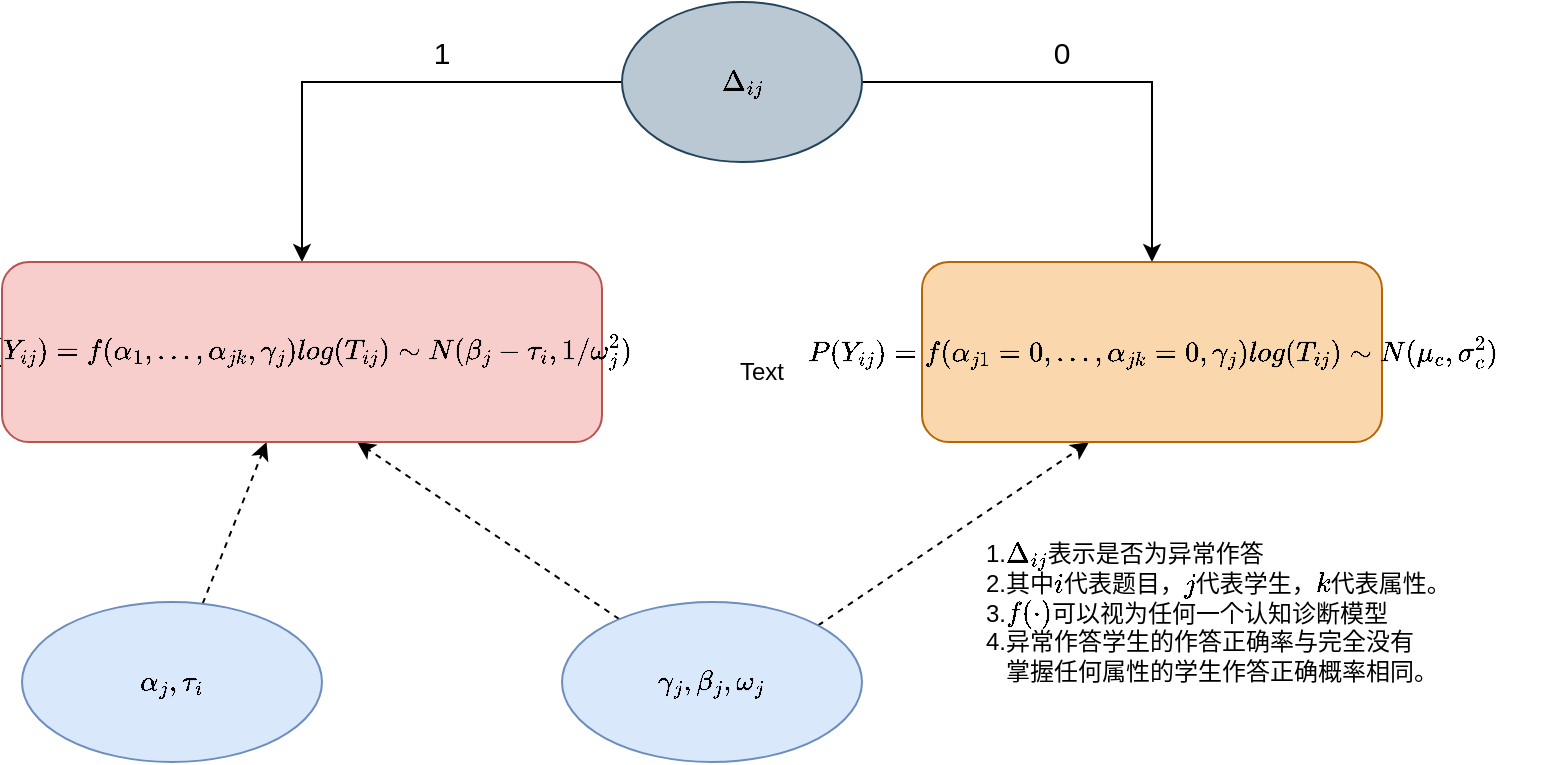 <mxfile version="15.7.3" type="github">
  <diagram id="B8IyKvxjue6BVCUxql87" name="Page-1">
    <mxGraphModel dx="813" dy="403" grid="1" gridSize="10" guides="1" tooltips="1" connect="1" arrows="1" fold="1" page="1" pageScale="1" pageWidth="827" pageHeight="1169" math="1" shadow="0">
      <root>
        <mxCell id="0" />
        <mxCell id="1" parent="0" />
        <mxCell id="0bdPtCRiRYGDzQt_RmV7-4" value="" style="edgeStyle=orthogonalEdgeStyle;rounded=0;orthogonalLoop=1;jettySize=auto;html=1;entryX=0.5;entryY=0;entryDx=0;entryDy=0;" edge="1" parent="1" source="0bdPtCRiRYGDzQt_RmV7-2" target="0bdPtCRiRYGDzQt_RmV7-24">
          <mxGeometry relative="1" as="geometry">
            <mxPoint x="620" y="170" as="targetPoint" />
          </mxGeometry>
        </mxCell>
        <mxCell id="0bdPtCRiRYGDzQt_RmV7-23" style="edgeStyle=orthogonalEdgeStyle;rounded=0;orthogonalLoop=1;jettySize=auto;html=1;entryX=0.5;entryY=0;entryDx=0;entryDy=0;fontSize=15;" edge="1" parent="1" source="0bdPtCRiRYGDzQt_RmV7-2" target="0bdPtCRiRYGDzQt_RmV7-17">
          <mxGeometry relative="1" as="geometry" />
        </mxCell>
        <mxCell id="0bdPtCRiRYGDzQt_RmV7-2" value="$$\Delta_{ij}$$" style="ellipse;whiteSpace=wrap;html=1;fillColor=#bac8d3;strokeColor=#23445d;" vertex="1" parent="1">
          <mxGeometry x="340" y="50" width="120" height="80" as="geometry" />
        </mxCell>
        <mxCell id="0bdPtCRiRYGDzQt_RmV7-10" style="rounded=0;orthogonalLoop=1;jettySize=auto;html=1;dashed=1;" edge="1" parent="1" source="0bdPtCRiRYGDzQt_RmV7-8" target="0bdPtCRiRYGDzQt_RmV7-17">
          <mxGeometry relative="1" as="geometry">
            <mxPoint x="143.211" y="397.807" as="targetPoint" />
          </mxGeometry>
        </mxCell>
        <mxCell id="0bdPtCRiRYGDzQt_RmV7-8" value="$$&lt;br&gt;\alpha_{j},\tau_i&amp;nbsp;&lt;br&gt;$$" style="ellipse;whiteSpace=wrap;html=1;fillColor=#dae8fc;strokeColor=#6c8ebf;" vertex="1" parent="1">
          <mxGeometry x="40" y="350" width="150" height="80" as="geometry" />
        </mxCell>
        <mxCell id="0bdPtCRiRYGDzQt_RmV7-12" style="edgeStyle=none;rounded=0;orthogonalLoop=1;jettySize=auto;html=1;dashed=1;entryX=0.592;entryY=1;entryDx=0;entryDy=0;entryPerimeter=0;" edge="1" parent="1" source="0bdPtCRiRYGDzQt_RmV7-11" target="0bdPtCRiRYGDzQt_RmV7-17">
          <mxGeometry relative="1" as="geometry">
            <mxPoint x="199.376" y="397.353" as="targetPoint" />
          </mxGeometry>
        </mxCell>
        <mxCell id="0bdPtCRiRYGDzQt_RmV7-27" style="rounded=0;orthogonalLoop=1;jettySize=auto;html=1;exitX=1;exitY=0;exitDx=0;exitDy=0;entryX=0.363;entryY=1.002;entryDx=0;entryDy=0;entryPerimeter=0;fontSize=15;dashed=1;" edge="1" parent="1" source="0bdPtCRiRYGDzQt_RmV7-11" target="0bdPtCRiRYGDzQt_RmV7-24">
          <mxGeometry relative="1" as="geometry" />
        </mxCell>
        <mxCell id="0bdPtCRiRYGDzQt_RmV7-11" value="$$\gamma_j,\beta_j,\omega_j$$" style="ellipse;whiteSpace=wrap;html=1;fillColor=#dae8fc;strokeColor=#6c8ebf;" vertex="1" parent="1">
          <mxGeometry x="310" y="350" width="150" height="80" as="geometry" />
        </mxCell>
        <mxCell id="0bdPtCRiRYGDzQt_RmV7-13" value="&lt;font style=&quot;font-size: 15px&quot;&gt;1&lt;/font&gt;" style="text;html=1;strokeColor=none;fillColor=none;align=center;verticalAlign=middle;whiteSpace=wrap;rounded=0;strokeWidth=0;" vertex="1" parent="1">
          <mxGeometry x="220" y="60" width="60" height="30" as="geometry" />
        </mxCell>
        <mxCell id="0bdPtCRiRYGDzQt_RmV7-14" value="&lt;font style=&quot;font-size: 15px&quot;&gt;0&lt;/font&gt;" style="text;html=1;strokeColor=none;fillColor=none;align=center;verticalAlign=middle;whiteSpace=wrap;rounded=0;" vertex="1" parent="1">
          <mxGeometry x="530" y="60" width="60" height="30" as="geometry" />
        </mxCell>
        <mxCell id="0bdPtCRiRYGDzQt_RmV7-17" value="$$P(Y_{ij})=f(\alpha_{1},...,\alpha_{jk}&lt;br&gt;,\gamma_j)&lt;br&gt;\\&lt;br&gt;log(T_{ij})\sim N(\beta_j-\tau_i,1/\omega_j^2)&lt;br&gt;$$" style="rounded=1;whiteSpace=wrap;html=1;fillColor=#f8cecc;strokeColor=#b85450;" vertex="1" parent="1">
          <mxGeometry x="30" y="180" width="300" height="90" as="geometry" />
        </mxCell>
        <mxCell id="0bdPtCRiRYGDzQt_RmV7-24" value="$$P(Y_{ij})=f(\alpha_{j1}=0,...,\alpha_{jk}=0&lt;br&gt;,\gamma_j)&lt;br&gt;\\&lt;br&gt;log(T_{ij})\sim N(\mu_c,\sigma_c^2)&lt;br&gt;$$" style="rounded=1;whiteSpace=wrap;html=1;fillColor=#fad7ac;strokeColor=#b46504;" vertex="1" parent="1">
          <mxGeometry x="490" y="180" width="230" height="90" as="geometry" />
        </mxCell>
        <mxCell id="0bdPtCRiRYGDzQt_RmV7-28" value="Text" style="text;html=1;strokeColor=none;fillColor=none;align=center;verticalAlign=middle;whiteSpace=wrap;rounded=0;" vertex="1" parent="1">
          <mxGeometry x="380" y="220" width="60" height="30" as="geometry" />
        </mxCell>
        <mxCell id="0bdPtCRiRYGDzQt_RmV7-29" value="1.\(\Delta_{ij}\)表示是否为异常作答&lt;br&gt;2.其中\(i\)代表题目，\(j\)代表学生，\(k\)代表属性。&lt;br&gt;3.\(f(·)\)可以视为任何一个认知诊断模型&lt;br&gt;&lt;div&gt;&lt;span&gt;4.异常作答学生的作答正确率与&lt;/span&gt;&lt;span&gt;完全没有&lt;/span&gt;&lt;/div&gt;&lt;div&gt;&lt;span&gt;&amp;nbsp; &amp;nbsp;掌握任何属性的学生作答正确概率相同。&lt;/span&gt;&lt;/div&gt;" style="text;html=1;align=left;verticalAlign=middle;resizable=0;points=[];autosize=1;strokeColor=none;fillColor=none;" vertex="1" parent="1">
          <mxGeometry x="520" y="315" width="280" height="80" as="geometry" />
        </mxCell>
      </root>
    </mxGraphModel>
  </diagram>
</mxfile>
